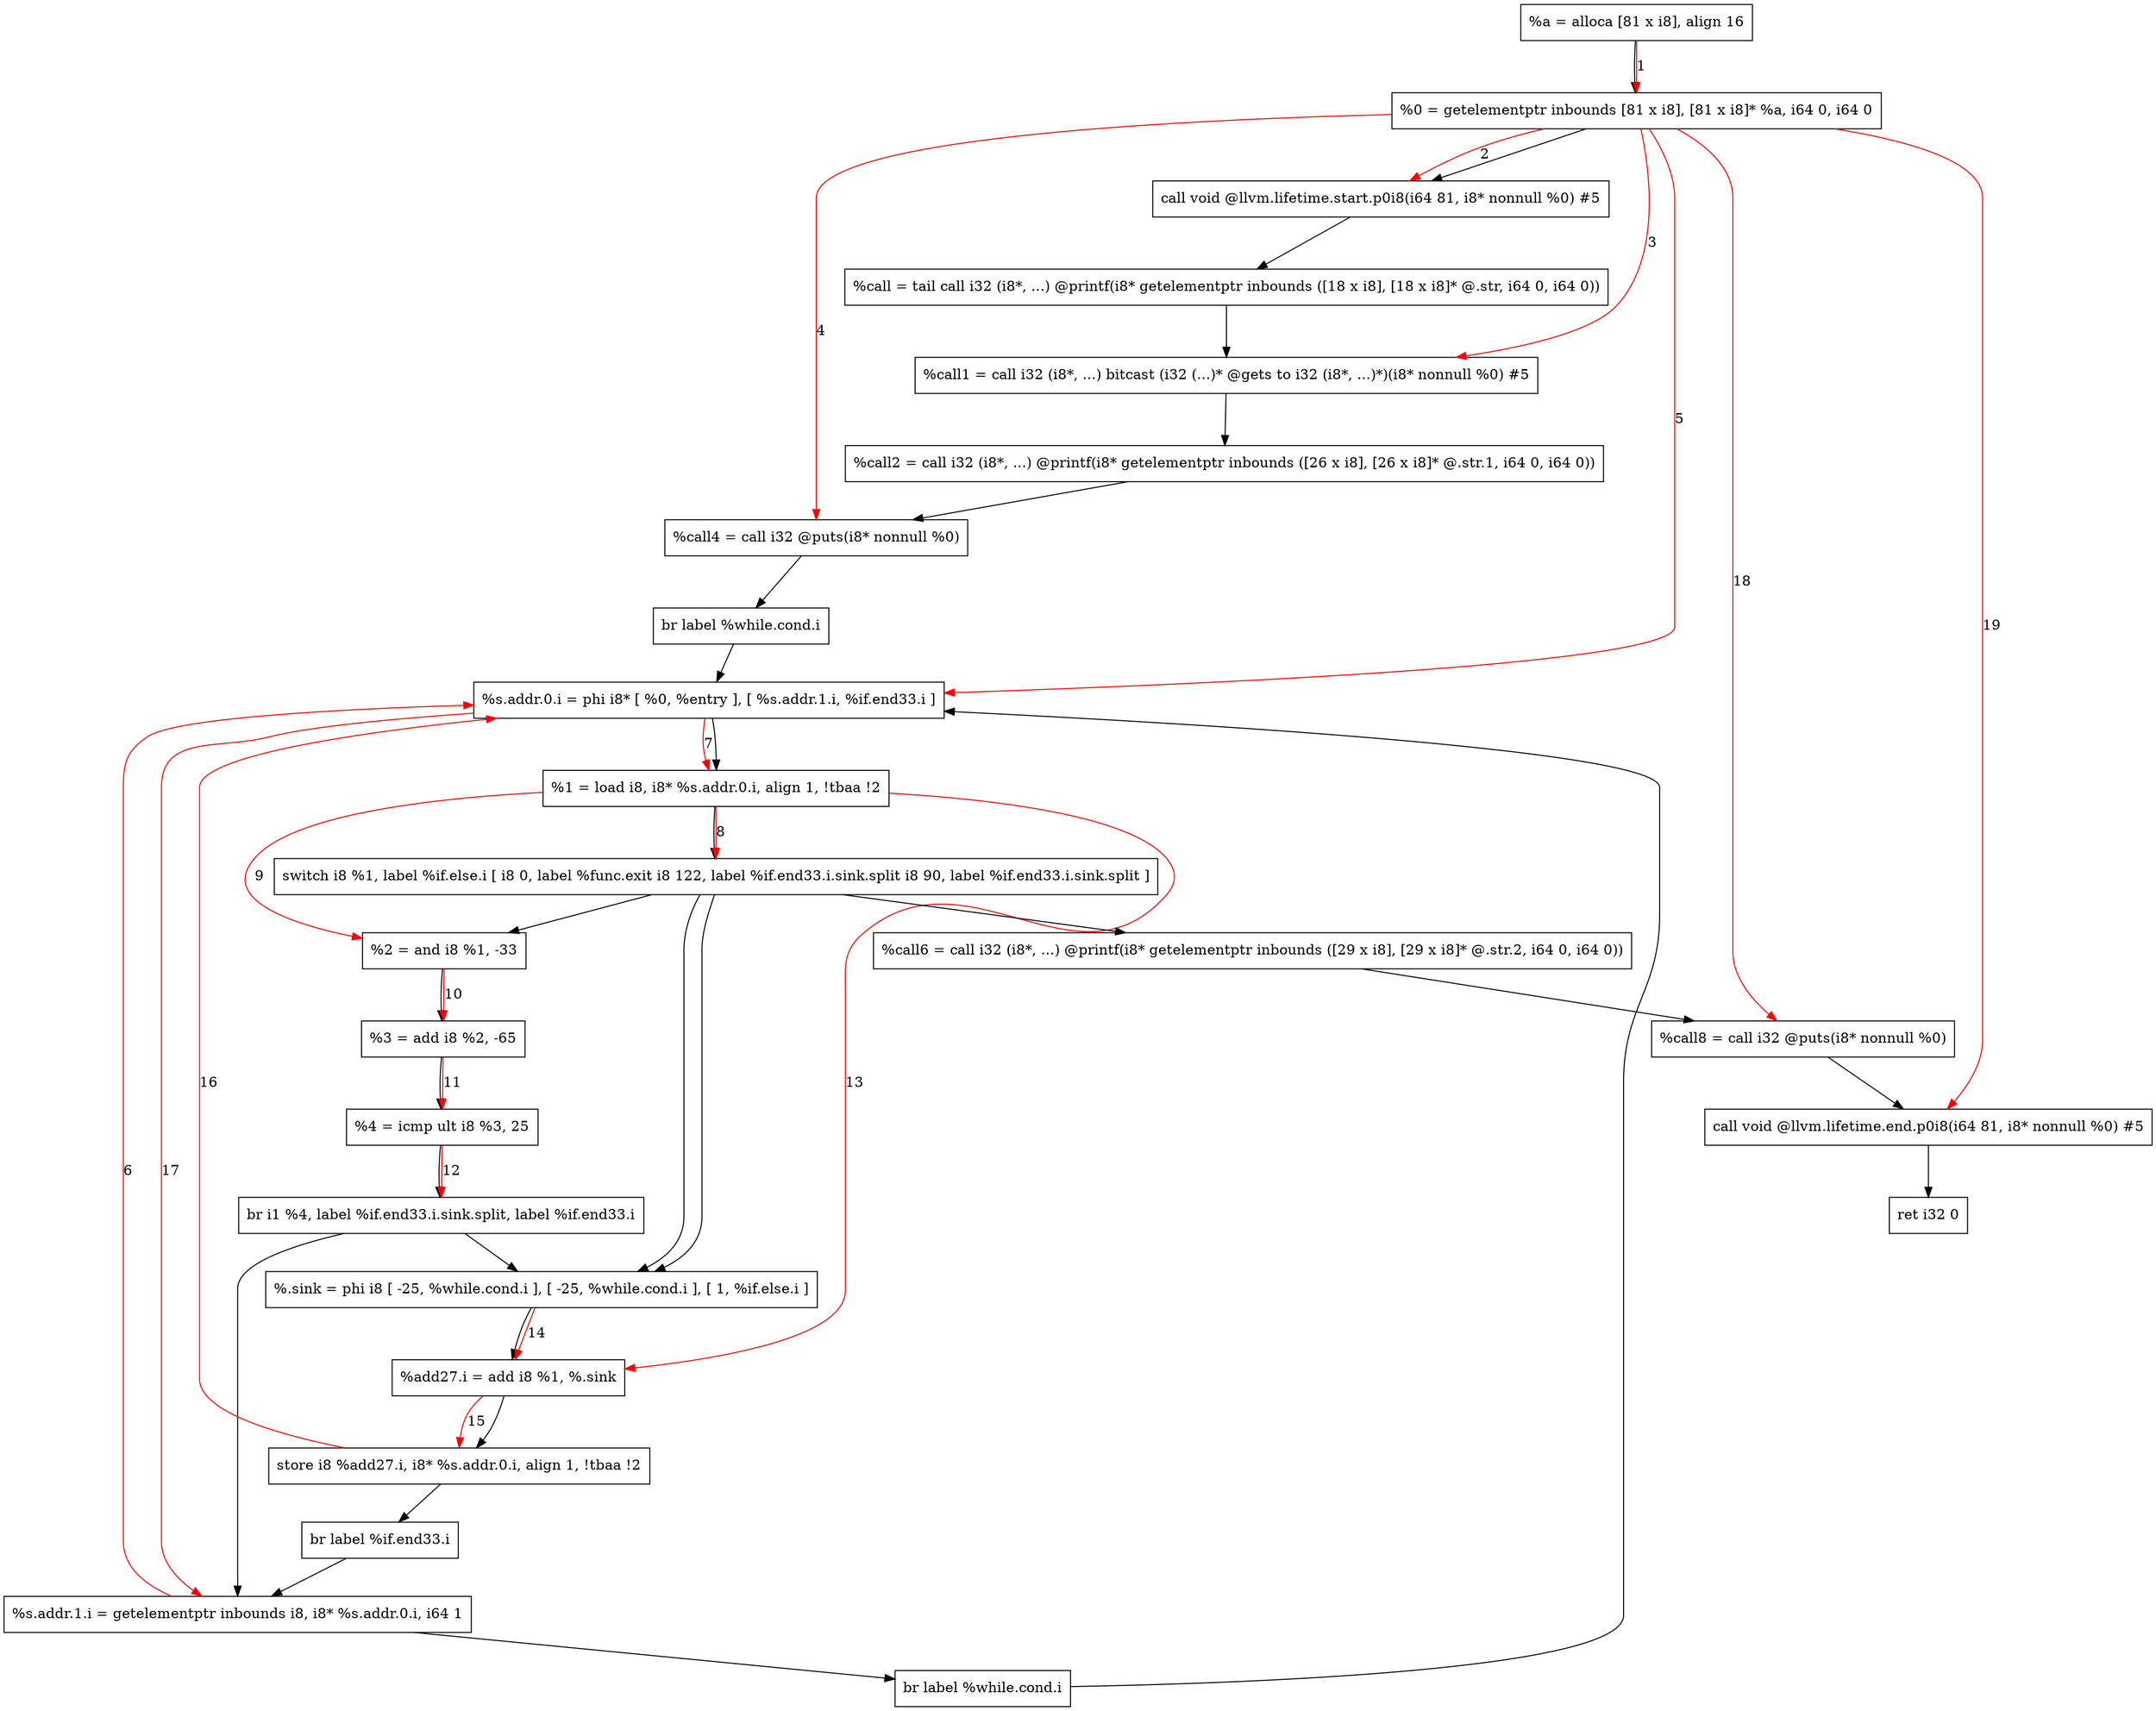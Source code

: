 digraph "CDFG for'main' function" {
	Node0x563f8c9c6c38[shape=record, label="  %a = alloca [81 x i8], align 16"]
	Node0x563f8c9c7c98[shape=record, label="  %0 = getelementptr inbounds [81 x i8], [81 x i8]* %a, i64 0, i64 0"]
	Node0x563f8c9c8058[shape=record, label="  call void @llvm.lifetime.start.p0i8(i64 81, i8* nonnull %0) #5"]
	Node0x563f8c9c83e0[shape=record, label="  %call = tail call i32 (i8*, ...) @printf(i8* getelementptr inbounds ([18 x i8], [18 x i8]* @.str, i64 0, i64 0))"]
	Node0x563f8c9c8620[shape=record, label="  %call1 = call i32 (i8*, ...) bitcast (i32 (...)* @gets to i32 (i8*, ...)*)(i8* nonnull %0) #5"]
	Node0x563f8c9c87b0[shape=record, label="  %call2 = call i32 (i8*, ...) @printf(i8* getelementptr inbounds ([26 x i8], [26 x i8]* @.str.1, i64 0, i64 0))"]
	Node0x563f8c9c89c0[shape=record, label="  %call4 = call i32 @puts(i8* nonnull %0)"]
	Node0x563f8c9c8b78[shape=record, label="  br label %while.cond.i"]
	Node0x563f8c9c8d08[shape=record, label="  %s.addr.0.i = phi i8* [ %0, %entry ], [ %s.addr.1.i, %if.end33.i ]"]
	Node0x563f8c9c8de8[shape=record, label="  %1 = load i8, i8* %s.addr.0.i, align 1, !tbaa !2"]
	Node0x563f8c9c9158[shape=record, label="  switch i8 %1, label %if.else.i [
    i8 0, label %func.exit
    i8 122, label %if.end33.i.sink.split
    i8 90, label %if.end33.i.sink.split
  ]"]
	Node0x563f8c9c92a0[shape=record, label="  %2 = and i8 %1, -33"]
	Node0x563f8c9c9310[shape=record, label="  %3 = add i8 %2, -65"]
	Node0x563f8c9c9380[shape=record, label="  %4 = icmp ult i8 %3, 25"]
	Node0x563f8c9c9458[shape=record, label="  br i1 %4, label %if.end33.i.sink.split, label %if.end33.i"]
	Node0x563f8c9c94a8[shape=record, label="  %.sink = phi i8 [ -25, %while.cond.i ], [ -25, %while.cond.i ], [ 1, %if.else.i ]"]
	Node0x563f8c9c9730[shape=record, label="  %add27.i = add i8 %1, %.sink"]
	Node0x563f8c9c97a0[shape=record, label="  store i8 %add27.i, i8* %s.addr.0.i, align 1, !tbaa !2"]
	Node0x563f8c9c90d8[shape=record, label="  br label %if.end33.i"]
	Node0x563f8c9c9820[shape=record, label="  %s.addr.1.i = getelementptr inbounds i8, i8* %s.addr.0.i, i64 1"]
	Node0x563f8c9c8b18[shape=record, label="  br label %while.cond.i"]
	Node0x563f8c9c9940[shape=record, label="  %call6 = call i32 (i8*, ...) @printf(i8* getelementptr inbounds ([29 x i8], [29 x i8]* @.str.2, i64 0, i64 0))"]
	Node0x563f8c9c9a30[shape=record, label="  %call8 = call i32 @puts(i8* nonnull %0)"]
	Node0x563f8c9c9c08[shape=record, label="  call void @llvm.lifetime.end.p0i8(i64 81, i8* nonnull %0) #5"]
	Node0x563f8c9c8cb8[shape=record, label="  ret i32 0"]
	Node0x563f8c9c6c38 -> Node0x563f8c9c7c98
	Node0x563f8c9c7c98 -> Node0x563f8c9c8058
	Node0x563f8c9c8058 -> Node0x563f8c9c83e0
	Node0x563f8c9c83e0 -> Node0x563f8c9c8620
	Node0x563f8c9c8620 -> Node0x563f8c9c87b0
	Node0x563f8c9c87b0 -> Node0x563f8c9c89c0
	Node0x563f8c9c89c0 -> Node0x563f8c9c8b78
	Node0x563f8c9c8b78 -> Node0x563f8c9c8d08
	Node0x563f8c9c8d08 -> Node0x563f8c9c8de8
	Node0x563f8c9c8de8 -> Node0x563f8c9c9158
	Node0x563f8c9c9158 -> Node0x563f8c9c92a0
	Node0x563f8c9c9158 -> Node0x563f8c9c9940
	Node0x563f8c9c9158 -> Node0x563f8c9c94a8
	Node0x563f8c9c9158 -> Node0x563f8c9c94a8
	Node0x563f8c9c92a0 -> Node0x563f8c9c9310
	Node0x563f8c9c9310 -> Node0x563f8c9c9380
	Node0x563f8c9c9380 -> Node0x563f8c9c9458
	Node0x563f8c9c9458 -> Node0x563f8c9c94a8
	Node0x563f8c9c9458 -> Node0x563f8c9c9820
	Node0x563f8c9c94a8 -> Node0x563f8c9c9730
	Node0x563f8c9c9730 -> Node0x563f8c9c97a0
	Node0x563f8c9c97a0 -> Node0x563f8c9c90d8
	Node0x563f8c9c90d8 -> Node0x563f8c9c9820
	Node0x563f8c9c9820 -> Node0x563f8c9c8b18
	Node0x563f8c9c8b18 -> Node0x563f8c9c8d08
	Node0x563f8c9c9940 -> Node0x563f8c9c9a30
	Node0x563f8c9c9a30 -> Node0x563f8c9c9c08
	Node0x563f8c9c9c08 -> Node0x563f8c9c8cb8
edge [color=red]
	Node0x563f8c9c6c38 -> Node0x563f8c9c7c98[label="1"]
	Node0x563f8c9c7c98 -> Node0x563f8c9c8058[label="2"]
	Node0x563f8c9c7c98 -> Node0x563f8c9c8620[label="3"]
	Node0x563f8c9c7c98 -> Node0x563f8c9c89c0[label="4"]
	Node0x563f8c9c7c98 -> Node0x563f8c9c8d08[label="5"]
	Node0x563f8c9c9820 -> Node0x563f8c9c8d08[label="6"]
	Node0x563f8c9c8d08 -> Node0x563f8c9c8de8[label="7"]
	Node0x563f8c9c8de8 -> Node0x563f8c9c9158[label="8"]
	Node0x563f8c9c8de8 -> Node0x563f8c9c92a0[label="9"]
	Node0x563f8c9c92a0 -> Node0x563f8c9c9310[label="10"]
	Node0x563f8c9c9310 -> Node0x563f8c9c9380[label="11"]
	Node0x563f8c9c9380 -> Node0x563f8c9c9458[label="12"]
	Node0x563f8c9c8de8 -> Node0x563f8c9c9730[label="13"]
	Node0x563f8c9c94a8 -> Node0x563f8c9c9730[label="14"]
	Node0x563f8c9c9730 -> Node0x563f8c9c97a0[label="15"]
	Node0x563f8c9c97a0 -> Node0x563f8c9c8d08[label="16"]
	Node0x563f8c9c8d08 -> Node0x563f8c9c9820[label="17"]
	Node0x563f8c9c7c98 -> Node0x563f8c9c9a30[label="18"]
	Node0x563f8c9c7c98 -> Node0x563f8c9c9c08[label="19"]
}
